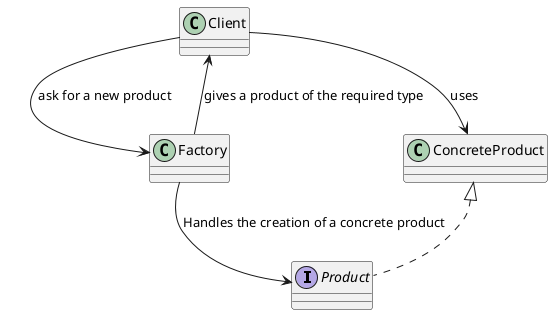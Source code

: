@startuml
'skinparam linetype ortho

interface Product{

}
class ConcreteProduct{

}

class Factory{

}


class Client{

}

ConcreteProduct <|.. Product
Factory --> Product : Handles the creation of a concrete product
Client --> Factory : ask for a new product
Client --> ConcreteProduct : uses
Factory --> Client : gives a product of the required type



@enduml